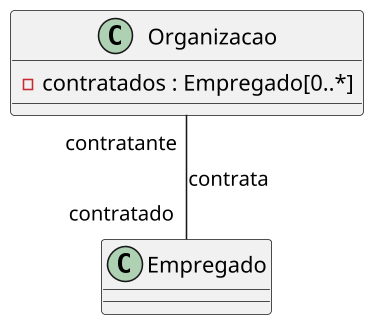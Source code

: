 @startuml

skinparam defaultFontName "Source Code Pro"
skinparam dpi 150

Organizacao "contratante" -- "contratado" Empregado : contrata

class Organizacao {
  - contratados : Empregado[0..*]
}

@enduml